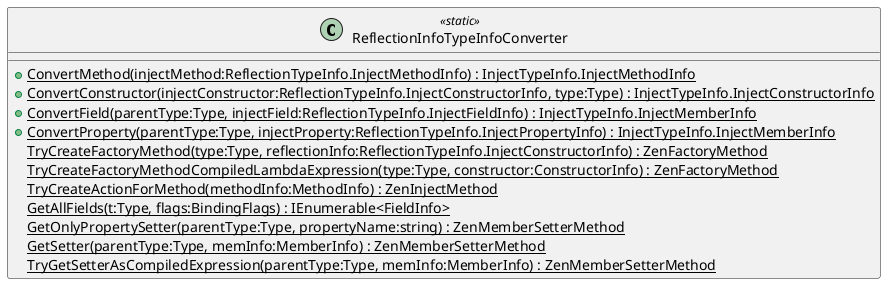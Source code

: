 @startuml
class ReflectionInfoTypeInfoConverter <<static>> {
    + {static} ConvertMethod(injectMethod:ReflectionTypeInfo.InjectMethodInfo) : InjectTypeInfo.InjectMethodInfo
    + {static} ConvertConstructor(injectConstructor:ReflectionTypeInfo.InjectConstructorInfo, type:Type) : InjectTypeInfo.InjectConstructorInfo
    + {static} ConvertField(parentType:Type, injectField:ReflectionTypeInfo.InjectFieldInfo) : InjectTypeInfo.InjectMemberInfo
    + {static} ConvertProperty(parentType:Type, injectProperty:ReflectionTypeInfo.InjectPropertyInfo) : InjectTypeInfo.InjectMemberInfo
    {static} TryCreateFactoryMethod(type:Type, reflectionInfo:ReflectionTypeInfo.InjectConstructorInfo) : ZenFactoryMethod
    {static} TryCreateFactoryMethodCompiledLambdaExpression(type:Type, constructor:ConstructorInfo) : ZenFactoryMethod
    {static} TryCreateActionForMethod(methodInfo:MethodInfo) : ZenInjectMethod
    {static} GetAllFields(t:Type, flags:BindingFlags) : IEnumerable<FieldInfo>
    {static} GetOnlyPropertySetter(parentType:Type, propertyName:string) : ZenMemberSetterMethod
    {static} GetSetter(parentType:Type, memInfo:MemberInfo) : ZenMemberSetterMethod
    {static} TryGetSetterAsCompiledExpression(parentType:Type, memInfo:MemberInfo) : ZenMemberSetterMethod
}
@enduml
